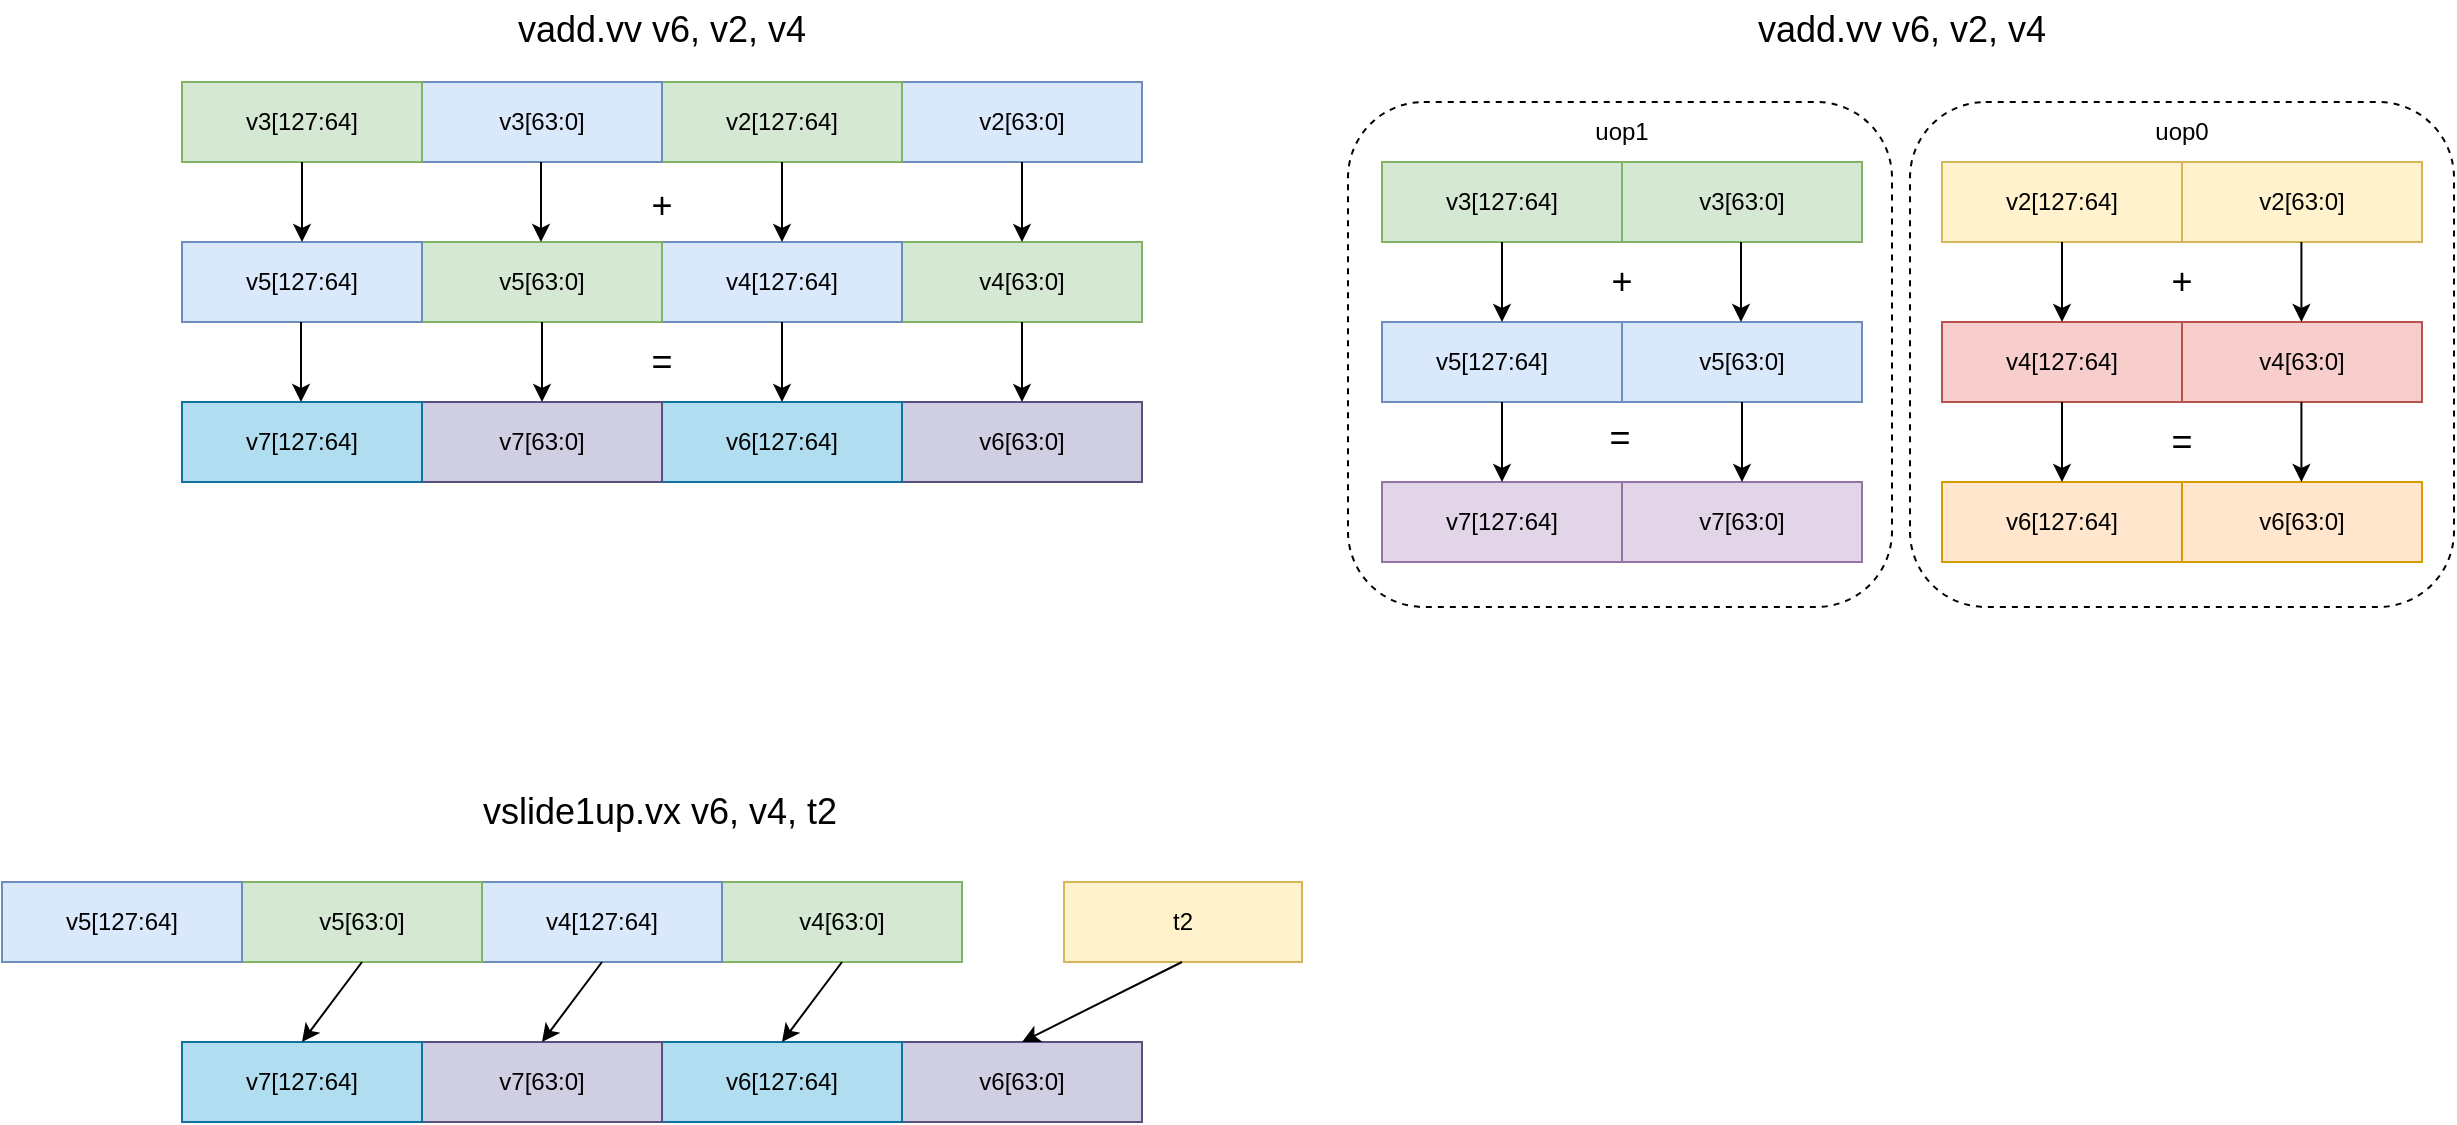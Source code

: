 <mxfile version="21.6.8" type="github">
  <diagram name="第 1 页" id="FMDYcHruHx87ImfanRCs">
    <mxGraphModel dx="965" dy="545" grid="0" gridSize="10" guides="1" tooltips="1" connect="1" arrows="1" fold="1" page="0" pageScale="1" pageWidth="827" pageHeight="1169" math="0" shadow="0">
      <root>
        <mxCell id="0" />
        <mxCell id="1" parent="0" />
        <mxCell id="wy_IWel_Dc7Mo03PEmRR-122" value="" style="rounded=1;whiteSpace=wrap;html=1;dashed=1;" vertex="1" parent="1">
          <mxGeometry x="1024" y="130" width="272" height="252.5" as="geometry" />
        </mxCell>
        <mxCell id="wy_IWel_Dc7Mo03PEmRR-105" value="" style="rounded=1;whiteSpace=wrap;html=1;dashed=1;" vertex="1" parent="1">
          <mxGeometry x="743" y="130" width="272" height="252.5" as="geometry" />
        </mxCell>
        <mxCell id="cZkUHqmXnmO7Fv6U_V5v-17" value="" style="rounded=0;whiteSpace=wrap;html=1;fillColor=#dae8fc;strokeColor=#6c8ebf;" parent="1" vertex="1">
          <mxGeometry x="520" y="120" width="120" height="40" as="geometry" />
        </mxCell>
        <mxCell id="cZkUHqmXnmO7Fv6U_V5v-18" value="" style="rounded=0;whiteSpace=wrap;html=1;fillColor=#d5e8d4;strokeColor=#82b366;" parent="1" vertex="1">
          <mxGeometry x="400" y="120" width="120" height="40" as="geometry" />
        </mxCell>
        <mxCell id="cZkUHqmXnmO7Fv6U_V5v-19" value="" style="rounded=0;whiteSpace=wrap;html=1;fillColor=#dae8fc;strokeColor=#6c8ebf;" parent="1" vertex="1">
          <mxGeometry x="280" y="120" width="120" height="40" as="geometry" />
        </mxCell>
        <mxCell id="cZkUHqmXnmO7Fv6U_V5v-20" value="" style="rounded=0;whiteSpace=wrap;html=1;fillColor=#d5e8d4;strokeColor=#82b366;" parent="1" vertex="1">
          <mxGeometry x="160" y="120" width="120" height="40" as="geometry" />
        </mxCell>
        <mxCell id="cZkUHqmXnmO7Fv6U_V5v-26" value="v3[127:64]" style="text;html=1;strokeColor=none;fillColor=none;align=center;verticalAlign=middle;whiteSpace=wrap;rounded=0;" parent="1" vertex="1">
          <mxGeometry x="190" y="125" width="60" height="30" as="geometry" />
        </mxCell>
        <mxCell id="cZkUHqmXnmO7Fv6U_V5v-30" value="v3[63:0]" style="text;html=1;strokeColor=none;fillColor=none;align=center;verticalAlign=middle;whiteSpace=wrap;rounded=0;" parent="1" vertex="1">
          <mxGeometry x="310" y="125" width="60" height="30" as="geometry" />
        </mxCell>
        <mxCell id="cZkUHqmXnmO7Fv6U_V5v-32" value="v2[127:64]" style="text;html=1;strokeColor=none;fillColor=none;align=center;verticalAlign=middle;whiteSpace=wrap;rounded=0;" parent="1" vertex="1">
          <mxGeometry x="430" y="125" width="60" height="30" as="geometry" />
        </mxCell>
        <mxCell id="cZkUHqmXnmO7Fv6U_V5v-34" value="v2[63:0]" style="text;html=1;strokeColor=none;fillColor=none;align=center;verticalAlign=middle;whiteSpace=wrap;rounded=0;" parent="1" vertex="1">
          <mxGeometry x="550" y="125" width="60" height="30" as="geometry" />
        </mxCell>
        <mxCell id="cZkUHqmXnmO7Fv6U_V5v-47" value="" style="rounded=0;whiteSpace=wrap;html=1;fillColor=#d5e8d4;strokeColor=#82b366;" parent="1" vertex="1">
          <mxGeometry x="520" y="200" width="120" height="40" as="geometry" />
        </mxCell>
        <mxCell id="cZkUHqmXnmO7Fv6U_V5v-48" value="" style="rounded=0;whiteSpace=wrap;html=1;fillColor=#dae8fc;strokeColor=#6c8ebf;" parent="1" vertex="1">
          <mxGeometry x="400" y="200" width="120" height="40" as="geometry" />
        </mxCell>
        <mxCell id="cZkUHqmXnmO7Fv6U_V5v-49" value="" style="rounded=0;whiteSpace=wrap;html=1;fillColor=#d5e8d4;strokeColor=#82b366;" parent="1" vertex="1">
          <mxGeometry x="280" y="200" width="120" height="40" as="geometry" />
        </mxCell>
        <mxCell id="cZkUHqmXnmO7Fv6U_V5v-50" value="" style="rounded=0;whiteSpace=wrap;html=1;fillColor=#dae8fc;strokeColor=#6c8ebf;" parent="1" vertex="1">
          <mxGeometry x="160" y="200" width="120" height="40" as="geometry" />
        </mxCell>
        <mxCell id="cZkUHqmXnmO7Fv6U_V5v-51" value="v5[127:64]" style="text;html=1;strokeColor=none;fillColor=none;align=center;verticalAlign=middle;whiteSpace=wrap;rounded=0;" parent="1" vertex="1">
          <mxGeometry x="190" y="205" width="60" height="30" as="geometry" />
        </mxCell>
        <mxCell id="cZkUHqmXnmO7Fv6U_V5v-52" value="v5[63:0]" style="text;html=1;strokeColor=none;fillColor=none;align=center;verticalAlign=middle;whiteSpace=wrap;rounded=0;" parent="1" vertex="1">
          <mxGeometry x="310" y="205" width="60" height="30" as="geometry" />
        </mxCell>
        <mxCell id="cZkUHqmXnmO7Fv6U_V5v-53" value="v4[127:64]" style="text;html=1;strokeColor=none;fillColor=none;align=center;verticalAlign=middle;whiteSpace=wrap;rounded=0;" parent="1" vertex="1">
          <mxGeometry x="430" y="205" width="60" height="30" as="geometry" />
        </mxCell>
        <mxCell id="cZkUHqmXnmO7Fv6U_V5v-54" value="v4[63:0]" style="text;html=1;strokeColor=none;fillColor=none;align=center;verticalAlign=middle;whiteSpace=wrap;rounded=0;" parent="1" vertex="1">
          <mxGeometry x="550" y="205" width="60" height="30" as="geometry" />
        </mxCell>
        <mxCell id="cZkUHqmXnmO7Fv6U_V5v-55" value="" style="rounded=0;whiteSpace=wrap;html=1;fillColor=#d0cee2;strokeColor=#56517e;" parent="1" vertex="1">
          <mxGeometry x="400" y="280" width="240" height="40" as="geometry" />
        </mxCell>
        <mxCell id="cZkUHqmXnmO7Fv6U_V5v-56" value="" style="rounded=0;whiteSpace=wrap;html=1;fillColor=#b1ddf0;strokeColor=#10739e;" parent="1" vertex="1">
          <mxGeometry x="400" y="280" width="120" height="40" as="geometry" />
        </mxCell>
        <mxCell id="cZkUHqmXnmO7Fv6U_V5v-57" value="" style="rounded=0;whiteSpace=wrap;html=1;fillColor=#d0cee2;strokeColor=#56517e;" parent="1" vertex="1">
          <mxGeometry x="280" y="280" width="120" height="40" as="geometry" />
        </mxCell>
        <mxCell id="cZkUHqmXnmO7Fv6U_V5v-58" value="" style="rounded=0;whiteSpace=wrap;html=1;fillColor=#b1ddf0;strokeColor=#10739e;" parent="1" vertex="1">
          <mxGeometry x="160" y="280" width="120" height="40" as="geometry" />
        </mxCell>
        <mxCell id="cZkUHqmXnmO7Fv6U_V5v-59" value="v7[127:64]" style="text;html=1;strokeColor=none;fillColor=none;align=center;verticalAlign=middle;whiteSpace=wrap;rounded=0;" parent="1" vertex="1">
          <mxGeometry x="190" y="285" width="60" height="30" as="geometry" />
        </mxCell>
        <mxCell id="cZkUHqmXnmO7Fv6U_V5v-60" value="v7[63:0]" style="text;html=1;strokeColor=none;fillColor=none;align=center;verticalAlign=middle;whiteSpace=wrap;rounded=0;" parent="1" vertex="1">
          <mxGeometry x="310" y="285" width="60" height="30" as="geometry" />
        </mxCell>
        <mxCell id="cZkUHqmXnmO7Fv6U_V5v-61" value="v6[127:64]" style="text;html=1;strokeColor=none;fillColor=none;align=center;verticalAlign=middle;whiteSpace=wrap;rounded=0;" parent="1" vertex="1">
          <mxGeometry x="430" y="285" width="60" height="30" as="geometry" />
        </mxCell>
        <mxCell id="cZkUHqmXnmO7Fv6U_V5v-62" value="v6[63:0]" style="text;html=1;strokeColor=none;fillColor=none;align=center;verticalAlign=middle;whiteSpace=wrap;rounded=0;" parent="1" vertex="1">
          <mxGeometry x="550" y="285" width="60" height="30" as="geometry" />
        </mxCell>
        <mxCell id="wy_IWel_Dc7Mo03PEmRR-1" value="&lt;font style=&quot;font-size: 18px;&quot;&gt;+&lt;/font&gt;" style="text;html=1;strokeColor=none;fillColor=none;align=center;verticalAlign=middle;whiteSpace=wrap;rounded=0;" vertex="1" parent="1">
          <mxGeometry x="370" y="167" width="60" height="30" as="geometry" />
        </mxCell>
        <mxCell id="wy_IWel_Dc7Mo03PEmRR-2" value="&lt;font style=&quot;font-size: 18px;&quot;&gt;=&lt;/font&gt;" style="text;html=1;strokeColor=none;fillColor=none;align=center;verticalAlign=middle;whiteSpace=wrap;rounded=0;" vertex="1" parent="1">
          <mxGeometry x="370" y="245" width="60" height="30" as="geometry" />
        </mxCell>
        <mxCell id="wy_IWel_Dc7Mo03PEmRR-4" value="&lt;font style=&quot;font-size: 18px;&quot;&gt;vadd.vv v6, v2, v4&lt;/font&gt;" style="text;html=1;strokeColor=none;fillColor=none;align=center;verticalAlign=middle;whiteSpace=wrap;rounded=0;" vertex="1" parent="1">
          <mxGeometry x="310" y="79" width="180" height="30" as="geometry" />
        </mxCell>
        <mxCell id="wy_IWel_Dc7Mo03PEmRR-19" value="" style="endArrow=classic;html=1;rounded=0;exitX=0.5;exitY=1;exitDx=0;exitDy=0;" edge="1" parent="1" source="cZkUHqmXnmO7Fv6U_V5v-20">
          <mxGeometry width="50" height="50" relative="1" as="geometry">
            <mxPoint x="800" y="610" as="sourcePoint" />
            <mxPoint x="220" y="200" as="targetPoint" />
          </mxGeometry>
        </mxCell>
        <mxCell id="wy_IWel_Dc7Mo03PEmRR-20" value="" style="endArrow=classic;html=1;rounded=0;exitX=0.5;exitY=1;exitDx=0;exitDy=0;" edge="1" parent="1">
          <mxGeometry width="50" height="50" relative="1" as="geometry">
            <mxPoint x="219.5" y="240" as="sourcePoint" />
            <mxPoint x="219.5" y="280" as="targetPoint" />
          </mxGeometry>
        </mxCell>
        <mxCell id="wy_IWel_Dc7Mo03PEmRR-21" value="" style="endArrow=classic;html=1;rounded=0;exitX=0.5;exitY=1;exitDx=0;exitDy=0;" edge="1" parent="1">
          <mxGeometry width="50" height="50" relative="1" as="geometry">
            <mxPoint x="339.5" y="160" as="sourcePoint" />
            <mxPoint x="339.5" y="200" as="targetPoint" />
          </mxGeometry>
        </mxCell>
        <mxCell id="wy_IWel_Dc7Mo03PEmRR-24" value="" style="endArrow=classic;html=1;rounded=0;exitX=0.5;exitY=1;exitDx=0;exitDy=0;entryX=0.5;entryY=0;entryDx=0;entryDy=0;" edge="1" parent="1" source="cZkUHqmXnmO7Fv6U_V5v-49" target="cZkUHqmXnmO7Fv6U_V5v-57">
          <mxGeometry width="50" height="50" relative="1" as="geometry">
            <mxPoint x="260" y="200" as="sourcePoint" />
            <mxPoint x="260" y="240" as="targetPoint" />
          </mxGeometry>
        </mxCell>
        <mxCell id="wy_IWel_Dc7Mo03PEmRR-25" value="" style="endArrow=classic;html=1;rounded=0;exitX=0.5;exitY=1;exitDx=0;exitDy=0;entryX=0.5;entryY=0;entryDx=0;entryDy=0;" edge="1" parent="1" source="cZkUHqmXnmO7Fv6U_V5v-18" target="cZkUHqmXnmO7Fv6U_V5v-48">
          <mxGeometry width="50" height="50" relative="1" as="geometry">
            <mxPoint x="349.5" y="170" as="sourcePoint" />
            <mxPoint x="349.5" y="210" as="targetPoint" />
          </mxGeometry>
        </mxCell>
        <mxCell id="wy_IWel_Dc7Mo03PEmRR-26" value="" style="endArrow=classic;html=1;rounded=0;exitX=0.5;exitY=1;exitDx=0;exitDy=0;entryX=0.5;entryY=0;entryDx=0;entryDy=0;" edge="1" parent="1" source="cZkUHqmXnmO7Fv6U_V5v-17" target="cZkUHqmXnmO7Fv6U_V5v-47">
          <mxGeometry width="50" height="50" relative="1" as="geometry">
            <mxPoint x="470" y="170" as="sourcePoint" />
            <mxPoint x="470" y="210" as="targetPoint" />
          </mxGeometry>
        </mxCell>
        <mxCell id="wy_IWel_Dc7Mo03PEmRR-27" value="" style="endArrow=classic;html=1;rounded=0;exitX=0.5;exitY=1;exitDx=0;exitDy=0;entryX=0.5;entryY=0;entryDx=0;entryDy=0;" edge="1" parent="1" source="cZkUHqmXnmO7Fv6U_V5v-48" target="cZkUHqmXnmO7Fv6U_V5v-56">
          <mxGeometry width="50" height="50" relative="1" as="geometry">
            <mxPoint x="590" y="170" as="sourcePoint" />
            <mxPoint x="590" y="210" as="targetPoint" />
          </mxGeometry>
        </mxCell>
        <mxCell id="wy_IWel_Dc7Mo03PEmRR-28" value="" style="endArrow=classic;html=1;rounded=0;exitX=0.5;exitY=1;exitDx=0;exitDy=0;entryX=0.75;entryY=0;entryDx=0;entryDy=0;" edge="1" parent="1" source="cZkUHqmXnmO7Fv6U_V5v-47" target="cZkUHqmXnmO7Fv6U_V5v-55">
          <mxGeometry width="50" height="50" relative="1" as="geometry">
            <mxPoint x="470" y="245" as="sourcePoint" />
            <mxPoint x="470" y="290" as="targetPoint" />
          </mxGeometry>
        </mxCell>
        <mxCell id="wy_IWel_Dc7Mo03PEmRR-37" value="" style="rounded=0;whiteSpace=wrap;html=1;fillColor=#d5e8d4;strokeColor=#82b366;" vertex="1" parent="1">
          <mxGeometry x="430" y="520" width="120" height="40" as="geometry" />
        </mxCell>
        <mxCell id="wy_IWel_Dc7Mo03PEmRR-38" value="" style="rounded=0;whiteSpace=wrap;html=1;fillColor=#dae8fc;strokeColor=#6c8ebf;" vertex="1" parent="1">
          <mxGeometry x="310" y="520" width="120" height="40" as="geometry" />
        </mxCell>
        <mxCell id="wy_IWel_Dc7Mo03PEmRR-39" value="" style="rounded=0;whiteSpace=wrap;html=1;fillColor=#d5e8d4;strokeColor=#82b366;" vertex="1" parent="1">
          <mxGeometry x="190" y="520" width="120" height="40" as="geometry" />
        </mxCell>
        <mxCell id="wy_IWel_Dc7Mo03PEmRR-40" value="" style="rounded=0;whiteSpace=wrap;html=1;fillColor=#dae8fc;strokeColor=#6c8ebf;" vertex="1" parent="1">
          <mxGeometry x="70" y="520" width="120" height="40" as="geometry" />
        </mxCell>
        <mxCell id="wy_IWel_Dc7Mo03PEmRR-41" value="v5[127:64]" style="text;html=1;strokeColor=none;fillColor=none;align=center;verticalAlign=middle;whiteSpace=wrap;rounded=0;" vertex="1" parent="1">
          <mxGeometry x="100" y="525" width="60" height="30" as="geometry" />
        </mxCell>
        <mxCell id="wy_IWel_Dc7Mo03PEmRR-42" value="v5[63:0]" style="text;html=1;strokeColor=none;fillColor=none;align=center;verticalAlign=middle;whiteSpace=wrap;rounded=0;" vertex="1" parent="1">
          <mxGeometry x="220" y="525" width="60" height="30" as="geometry" />
        </mxCell>
        <mxCell id="wy_IWel_Dc7Mo03PEmRR-43" value="v4[127:64]" style="text;html=1;strokeColor=none;fillColor=none;align=center;verticalAlign=middle;whiteSpace=wrap;rounded=0;" vertex="1" parent="1">
          <mxGeometry x="340" y="525" width="60" height="30" as="geometry" />
        </mxCell>
        <mxCell id="wy_IWel_Dc7Mo03PEmRR-44" value="v4[63:0]" style="text;html=1;strokeColor=none;fillColor=none;align=center;verticalAlign=middle;whiteSpace=wrap;rounded=0;" vertex="1" parent="1">
          <mxGeometry x="460" y="525" width="60" height="30" as="geometry" />
        </mxCell>
        <mxCell id="wy_IWel_Dc7Mo03PEmRR-45" value="" style="rounded=0;whiteSpace=wrap;html=1;fillColor=#d0cee2;strokeColor=#56517e;" vertex="1" parent="1">
          <mxGeometry x="400" y="600" width="240" height="40" as="geometry" />
        </mxCell>
        <mxCell id="wy_IWel_Dc7Mo03PEmRR-46" value="" style="rounded=0;whiteSpace=wrap;html=1;fillColor=#b1ddf0;strokeColor=#10739e;" vertex="1" parent="1">
          <mxGeometry x="400" y="600" width="120" height="40" as="geometry" />
        </mxCell>
        <mxCell id="wy_IWel_Dc7Mo03PEmRR-47" value="" style="rounded=0;whiteSpace=wrap;html=1;fillColor=#d0cee2;strokeColor=#56517e;" vertex="1" parent="1">
          <mxGeometry x="280" y="600" width="120" height="40" as="geometry" />
        </mxCell>
        <mxCell id="wy_IWel_Dc7Mo03PEmRR-48" value="" style="rounded=0;whiteSpace=wrap;html=1;fillColor=#b1ddf0;strokeColor=#10739e;" vertex="1" parent="1">
          <mxGeometry x="160" y="600" width="120" height="40" as="geometry" />
        </mxCell>
        <mxCell id="wy_IWel_Dc7Mo03PEmRR-49" value="v7[127:64]" style="text;html=1;strokeColor=none;fillColor=none;align=center;verticalAlign=middle;whiteSpace=wrap;rounded=0;" vertex="1" parent="1">
          <mxGeometry x="190" y="605" width="60" height="30" as="geometry" />
        </mxCell>
        <mxCell id="wy_IWel_Dc7Mo03PEmRR-50" value="v7[63:0]" style="text;html=1;strokeColor=none;fillColor=none;align=center;verticalAlign=middle;whiteSpace=wrap;rounded=0;" vertex="1" parent="1">
          <mxGeometry x="310" y="605" width="60" height="30" as="geometry" />
        </mxCell>
        <mxCell id="wy_IWel_Dc7Mo03PEmRR-51" value="v6[127:64]" style="text;html=1;strokeColor=none;fillColor=none;align=center;verticalAlign=middle;whiteSpace=wrap;rounded=0;" vertex="1" parent="1">
          <mxGeometry x="430" y="605" width="60" height="30" as="geometry" />
        </mxCell>
        <mxCell id="wy_IWel_Dc7Mo03PEmRR-52" value="v6[63:0]" style="text;html=1;strokeColor=none;fillColor=none;align=center;verticalAlign=middle;whiteSpace=wrap;rounded=0;" vertex="1" parent="1">
          <mxGeometry x="550" y="605" width="60" height="30" as="geometry" />
        </mxCell>
        <mxCell id="wy_IWel_Dc7Mo03PEmRR-55" value="&lt;font style=&quot;font-size: 18px;&quot;&gt;vslide1up.vx v6, v4, t2&lt;/font&gt;" style="text;html=1;strokeColor=none;fillColor=none;align=center;verticalAlign=middle;whiteSpace=wrap;rounded=0;" vertex="1" parent="1">
          <mxGeometry x="280" y="470" width="238" height="30" as="geometry" />
        </mxCell>
        <mxCell id="wy_IWel_Dc7Mo03PEmRR-59" value="" style="endArrow=classic;html=1;rounded=0;exitX=0.5;exitY=1;exitDx=0;exitDy=0;entryX=0.5;entryY=0;entryDx=0;entryDy=0;" edge="1" parent="1" source="wy_IWel_Dc7Mo03PEmRR-39" target="wy_IWel_Dc7Mo03PEmRR-48">
          <mxGeometry width="50" height="50" relative="1" as="geometry">
            <mxPoint x="260" y="520" as="sourcePoint" />
            <mxPoint x="260" y="560" as="targetPoint" />
          </mxGeometry>
        </mxCell>
        <mxCell id="wy_IWel_Dc7Mo03PEmRR-62" value="" style="endArrow=classic;html=1;rounded=0;exitX=0.5;exitY=1;exitDx=0;exitDy=0;entryX=0.5;entryY=0;entryDx=0;entryDy=0;" edge="1" parent="1" source="wy_IWel_Dc7Mo03PEmRR-38" target="wy_IWel_Dc7Mo03PEmRR-47">
          <mxGeometry width="50" height="50" relative="1" as="geometry">
            <mxPoint x="590" y="490" as="sourcePoint" />
            <mxPoint x="590" y="530" as="targetPoint" />
          </mxGeometry>
        </mxCell>
        <mxCell id="wy_IWel_Dc7Mo03PEmRR-63" value="" style="endArrow=classic;html=1;rounded=0;exitX=0.5;exitY=1;exitDx=0;exitDy=0;entryX=0.5;entryY=0;entryDx=0;entryDy=0;" edge="1" parent="1" source="wy_IWel_Dc7Mo03PEmRR-37" target="wy_IWel_Dc7Mo03PEmRR-46">
          <mxGeometry width="50" height="50" relative="1" as="geometry">
            <mxPoint x="470" y="565" as="sourcePoint" />
            <mxPoint x="470" y="610" as="targetPoint" />
          </mxGeometry>
        </mxCell>
        <mxCell id="wy_IWel_Dc7Mo03PEmRR-66" value="t2" style="rounded=0;whiteSpace=wrap;html=1;fillColor=#fff2cc;strokeColor=#d6b656;" vertex="1" parent="1">
          <mxGeometry x="601" y="520" width="119" height="40" as="geometry" />
        </mxCell>
        <mxCell id="wy_IWel_Dc7Mo03PEmRR-67" value="" style="endArrow=classic;html=1;rounded=0;entryX=0.75;entryY=0;entryDx=0;entryDy=0;" edge="1" parent="1" target="wy_IWel_Dc7Mo03PEmRR-45">
          <mxGeometry width="50" height="50" relative="1" as="geometry">
            <mxPoint x="660" y="560" as="sourcePoint" />
            <mxPoint x="420" y="390" as="targetPoint" />
          </mxGeometry>
        </mxCell>
        <mxCell id="wy_IWel_Dc7Mo03PEmRR-68" value="" style="rounded=0;whiteSpace=wrap;html=1;fillColor=#fff2cc;strokeColor=#d6b656;" vertex="1" parent="1">
          <mxGeometry x="1160" y="160" width="120" height="40" as="geometry" />
        </mxCell>
        <mxCell id="wy_IWel_Dc7Mo03PEmRR-69" value="" style="rounded=0;whiteSpace=wrap;html=1;fillColor=#fff2cc;strokeColor=#d6b656;" vertex="1" parent="1">
          <mxGeometry x="1040" y="160" width="120" height="40" as="geometry" />
        </mxCell>
        <mxCell id="wy_IWel_Dc7Mo03PEmRR-70" value="" style="rounded=0;whiteSpace=wrap;html=1;fillColor=#d5e8d4;strokeColor=#82b366;" vertex="1" parent="1">
          <mxGeometry x="880" y="160" width="120" height="40" as="geometry" />
        </mxCell>
        <mxCell id="wy_IWel_Dc7Mo03PEmRR-71" value="" style="rounded=0;whiteSpace=wrap;html=1;fillColor=#d5e8d4;strokeColor=#82b366;" vertex="1" parent="1">
          <mxGeometry x="760" y="160" width="120" height="40" as="geometry" />
        </mxCell>
        <mxCell id="wy_IWel_Dc7Mo03PEmRR-72" value="v3[127:64]" style="text;html=1;strokeColor=none;fillColor=none;align=center;verticalAlign=middle;whiteSpace=wrap;rounded=0;" vertex="1" parent="1">
          <mxGeometry x="790" y="165" width="60" height="30" as="geometry" />
        </mxCell>
        <mxCell id="wy_IWel_Dc7Mo03PEmRR-73" value="v3[63:0]" style="text;html=1;strokeColor=none;fillColor=none;align=center;verticalAlign=middle;whiteSpace=wrap;rounded=0;" vertex="1" parent="1">
          <mxGeometry x="910" y="165" width="60" height="30" as="geometry" />
        </mxCell>
        <mxCell id="wy_IWel_Dc7Mo03PEmRR-74" value="v2[127:64]" style="text;html=1;strokeColor=none;fillColor=none;align=center;verticalAlign=middle;whiteSpace=wrap;rounded=0;" vertex="1" parent="1">
          <mxGeometry x="1070" y="165" width="60" height="30" as="geometry" />
        </mxCell>
        <mxCell id="wy_IWel_Dc7Mo03PEmRR-75" value="v2[63:0]" style="text;html=1;strokeColor=none;fillColor=none;align=center;verticalAlign=middle;whiteSpace=wrap;rounded=0;" vertex="1" parent="1">
          <mxGeometry x="1190" y="165" width="60" height="30" as="geometry" />
        </mxCell>
        <mxCell id="wy_IWel_Dc7Mo03PEmRR-76" value="" style="rounded=0;whiteSpace=wrap;html=1;fillColor=#f8cecc;strokeColor=#b85450;" vertex="1" parent="1">
          <mxGeometry x="1160" y="240" width="120" height="40" as="geometry" />
        </mxCell>
        <mxCell id="wy_IWel_Dc7Mo03PEmRR-77" value="" style="rounded=0;whiteSpace=wrap;html=1;fillColor=#f8cecc;strokeColor=#b85450;" vertex="1" parent="1">
          <mxGeometry x="1040" y="240" width="120" height="40" as="geometry" />
        </mxCell>
        <mxCell id="wy_IWel_Dc7Mo03PEmRR-78" value="" style="rounded=0;whiteSpace=wrap;html=1;fillColor=#dae8fc;strokeColor=#6c8ebf;" vertex="1" parent="1">
          <mxGeometry x="880" y="240" width="120" height="40" as="geometry" />
        </mxCell>
        <mxCell id="wy_IWel_Dc7Mo03PEmRR-79" value="" style="rounded=0;whiteSpace=wrap;html=1;fillColor=#dae8fc;strokeColor=#6c8ebf;" vertex="1" parent="1">
          <mxGeometry x="760" y="240" width="120" height="40" as="geometry" />
        </mxCell>
        <mxCell id="wy_IWel_Dc7Mo03PEmRR-80" value="v5[127:64]" style="text;html=1;strokeColor=none;fillColor=none;align=center;verticalAlign=middle;whiteSpace=wrap;rounded=0;" vertex="1" parent="1">
          <mxGeometry x="785" y="245" width="60" height="30" as="geometry" />
        </mxCell>
        <mxCell id="wy_IWel_Dc7Mo03PEmRR-81" value="v5[63:0]" style="text;html=1;strokeColor=none;fillColor=none;align=center;verticalAlign=middle;whiteSpace=wrap;rounded=0;" vertex="1" parent="1">
          <mxGeometry x="910" y="245" width="60" height="30" as="geometry" />
        </mxCell>
        <mxCell id="wy_IWel_Dc7Mo03PEmRR-82" value="v4[127:64]" style="text;html=1;strokeColor=none;fillColor=none;align=center;verticalAlign=middle;whiteSpace=wrap;rounded=0;" vertex="1" parent="1">
          <mxGeometry x="1070" y="247.5" width="60" height="25" as="geometry" />
        </mxCell>
        <mxCell id="wy_IWel_Dc7Mo03PEmRR-83" value="v4[63:0]" style="text;html=1;strokeColor=none;fillColor=none;align=center;verticalAlign=middle;whiteSpace=wrap;rounded=0;" vertex="1" parent="1">
          <mxGeometry x="1190" y="245" width="60" height="30" as="geometry" />
        </mxCell>
        <mxCell id="wy_IWel_Dc7Mo03PEmRR-84" value="" style="rounded=0;whiteSpace=wrap;html=1;fillColor=#ffe6cc;strokeColor=#d79b00;" vertex="1" parent="1">
          <mxGeometry x="1160" y="320" width="120" height="40" as="geometry" />
        </mxCell>
        <mxCell id="wy_IWel_Dc7Mo03PEmRR-85" value="" style="rounded=0;whiteSpace=wrap;html=1;fillColor=#ffe6cc;strokeColor=#d79b00;" vertex="1" parent="1">
          <mxGeometry x="1040" y="320" width="120" height="40" as="geometry" />
        </mxCell>
        <mxCell id="wy_IWel_Dc7Mo03PEmRR-86" value="" style="rounded=0;whiteSpace=wrap;html=1;fillColor=#e1d5e7;strokeColor=#9673a6;" vertex="1" parent="1">
          <mxGeometry x="880" y="320" width="120" height="40" as="geometry" />
        </mxCell>
        <mxCell id="wy_IWel_Dc7Mo03PEmRR-87" value="" style="rounded=0;whiteSpace=wrap;html=1;fillColor=#e1d5e7;strokeColor=#9673a6;" vertex="1" parent="1">
          <mxGeometry x="760" y="320" width="120" height="40" as="geometry" />
        </mxCell>
        <mxCell id="wy_IWel_Dc7Mo03PEmRR-88" value="v7[127:64]" style="text;html=1;strokeColor=none;fillColor=none;align=center;verticalAlign=middle;whiteSpace=wrap;rounded=0;" vertex="1" parent="1">
          <mxGeometry x="790" y="325" width="60" height="30" as="geometry" />
        </mxCell>
        <mxCell id="wy_IWel_Dc7Mo03PEmRR-89" value="v7[63:0]" style="text;html=1;strokeColor=none;fillColor=none;align=center;verticalAlign=middle;whiteSpace=wrap;rounded=0;" vertex="1" parent="1">
          <mxGeometry x="910" y="325" width="60" height="30" as="geometry" />
        </mxCell>
        <mxCell id="wy_IWel_Dc7Mo03PEmRR-90" value="v6[127:64]" style="text;html=1;strokeColor=none;fillColor=none;align=center;verticalAlign=middle;whiteSpace=wrap;rounded=0;" vertex="1" parent="1">
          <mxGeometry x="1070" y="325" width="60" height="30" as="geometry" />
        </mxCell>
        <mxCell id="wy_IWel_Dc7Mo03PEmRR-91" value="v6[63:0]" style="text;html=1;strokeColor=none;fillColor=none;align=center;verticalAlign=middle;whiteSpace=wrap;rounded=0;" vertex="1" parent="1">
          <mxGeometry x="1190" y="325" width="60" height="30" as="geometry" />
        </mxCell>
        <mxCell id="wy_IWel_Dc7Mo03PEmRR-94" value="&lt;font style=&quot;font-size: 18px;&quot;&gt;vadd.vv v6, v2, v4&lt;/font&gt;" style="text;html=1;strokeColor=none;fillColor=none;align=center;verticalAlign=middle;whiteSpace=wrap;rounded=0;" vertex="1" parent="1">
          <mxGeometry x="930" y="79" width="180" height="30" as="geometry" />
        </mxCell>
        <mxCell id="wy_IWel_Dc7Mo03PEmRR-95" value="" style="endArrow=classic;html=1;rounded=0;exitX=0.5;exitY=1;exitDx=0;exitDy=0;entryX=0.5;entryY=0;entryDx=0;entryDy=0;" edge="1" parent="1" source="wy_IWel_Dc7Mo03PEmRR-71" target="wy_IWel_Dc7Mo03PEmRR-79">
          <mxGeometry width="50" height="50" relative="1" as="geometry">
            <mxPoint x="1360" y="650" as="sourcePoint" />
            <mxPoint x="780" y="240" as="targetPoint" />
          </mxGeometry>
        </mxCell>
        <mxCell id="wy_IWel_Dc7Mo03PEmRR-96" value="" style="endArrow=classic;html=1;rounded=0;exitX=0.5;exitY=1;exitDx=0;exitDy=0;entryX=0.5;entryY=0;entryDx=0;entryDy=0;" edge="1" parent="1" source="wy_IWel_Dc7Mo03PEmRR-79" target="wy_IWel_Dc7Mo03PEmRR-87">
          <mxGeometry width="50" height="50" relative="1" as="geometry">
            <mxPoint x="779.5" y="280" as="sourcePoint" />
            <mxPoint x="779.5" y="320" as="targetPoint" />
          </mxGeometry>
        </mxCell>
        <mxCell id="wy_IWel_Dc7Mo03PEmRR-97" value="" style="endArrow=classic;html=1;rounded=0;exitX=0.5;exitY=1;exitDx=0;exitDy=0;" edge="1" parent="1">
          <mxGeometry width="50" height="50" relative="1" as="geometry">
            <mxPoint x="939.5" y="200" as="sourcePoint" />
            <mxPoint x="939.5" y="240" as="targetPoint" />
          </mxGeometry>
        </mxCell>
        <mxCell id="wy_IWel_Dc7Mo03PEmRR-98" value="" style="endArrow=classic;html=1;rounded=0;exitX=0.5;exitY=1;exitDx=0;exitDy=0;entryX=0.5;entryY=0;entryDx=0;entryDy=0;" edge="1" parent="1" source="wy_IWel_Dc7Mo03PEmRR-78" target="wy_IWel_Dc7Mo03PEmRR-86">
          <mxGeometry width="50" height="50" relative="1" as="geometry">
            <mxPoint x="860" y="240" as="sourcePoint" />
            <mxPoint x="860" y="280" as="targetPoint" />
          </mxGeometry>
        </mxCell>
        <mxCell id="wy_IWel_Dc7Mo03PEmRR-99" value="" style="endArrow=classic;html=1;rounded=0;exitX=0.5;exitY=1;exitDx=0;exitDy=0;entryX=0.5;entryY=0;entryDx=0;entryDy=0;" edge="1" parent="1" source="wy_IWel_Dc7Mo03PEmRR-69" target="wy_IWel_Dc7Mo03PEmRR-77">
          <mxGeometry width="50" height="50" relative="1" as="geometry">
            <mxPoint x="989.5" y="210" as="sourcePoint" />
            <mxPoint x="989.5" y="250" as="targetPoint" />
          </mxGeometry>
        </mxCell>
        <mxCell id="wy_IWel_Dc7Mo03PEmRR-100" value="" style="endArrow=classic;html=1;rounded=0;exitX=0.5;exitY=1;exitDx=0;exitDy=0;entryX=0.5;entryY=0;entryDx=0;entryDy=0;" edge="1" parent="1">
          <mxGeometry width="50" height="50" relative="1" as="geometry">
            <mxPoint x="1219.71" y="200" as="sourcePoint" />
            <mxPoint x="1219.71" y="240" as="targetPoint" />
          </mxGeometry>
        </mxCell>
        <mxCell id="wy_IWel_Dc7Mo03PEmRR-101" value="" style="endArrow=classic;html=1;rounded=0;exitX=0.5;exitY=1;exitDx=0;exitDy=0;entryX=0.5;entryY=0;entryDx=0;entryDy=0;" edge="1" parent="1" source="wy_IWel_Dc7Mo03PEmRR-77" target="wy_IWel_Dc7Mo03PEmRR-85">
          <mxGeometry width="50" height="50" relative="1" as="geometry">
            <mxPoint x="1230" y="210" as="sourcePoint" />
            <mxPoint x="1230" y="250" as="targetPoint" />
          </mxGeometry>
        </mxCell>
        <mxCell id="wy_IWel_Dc7Mo03PEmRR-102" value="" style="endArrow=classic;html=1;rounded=0;exitX=0.5;exitY=1;exitDx=0;exitDy=0;entryX=0.75;entryY=0;entryDx=0;entryDy=0;" edge="1" parent="1">
          <mxGeometry width="50" height="50" relative="1" as="geometry">
            <mxPoint x="1219.71" y="280" as="sourcePoint" />
            <mxPoint x="1219.71" y="320" as="targetPoint" />
          </mxGeometry>
        </mxCell>
        <mxCell id="wy_IWel_Dc7Mo03PEmRR-109" value="uop1" style="text;html=1;strokeColor=none;fillColor=none;align=center;verticalAlign=middle;whiteSpace=wrap;rounded=0;" vertex="1" parent="1">
          <mxGeometry x="850" y="130" width="60" height="30" as="geometry" />
        </mxCell>
        <mxCell id="wy_IWel_Dc7Mo03PEmRR-111" value="uop0" style="text;html=1;strokeColor=none;fillColor=none;align=center;verticalAlign=middle;whiteSpace=wrap;rounded=0;" vertex="1" parent="1">
          <mxGeometry x="1130" y="130" width="60" height="30" as="geometry" />
        </mxCell>
        <mxCell id="wy_IWel_Dc7Mo03PEmRR-112" value="&lt;font style=&quot;font-size: 18px;&quot;&gt;+&lt;/font&gt;" style="text;html=1;strokeColor=none;fillColor=none;align=center;verticalAlign=middle;whiteSpace=wrap;rounded=0;" vertex="1" parent="1">
          <mxGeometry x="850" y="205" width="60" height="30" as="geometry" />
        </mxCell>
        <mxCell id="wy_IWel_Dc7Mo03PEmRR-113" value="&lt;font style=&quot;font-size: 18px;&quot;&gt;=&lt;/font&gt;" style="text;html=1;strokeColor=none;fillColor=none;align=center;verticalAlign=middle;whiteSpace=wrap;rounded=0;" vertex="1" parent="1">
          <mxGeometry x="849" y="283" width="60" height="30" as="geometry" />
        </mxCell>
        <mxCell id="wy_IWel_Dc7Mo03PEmRR-115" value="&lt;font style=&quot;font-size: 18px;&quot;&gt;=&lt;/font&gt;" style="text;html=1;strokeColor=none;fillColor=none;align=center;verticalAlign=middle;whiteSpace=wrap;rounded=0;" vertex="1" parent="1">
          <mxGeometry x="1130" y="285" width="60" height="30" as="geometry" />
        </mxCell>
        <mxCell id="wy_IWel_Dc7Mo03PEmRR-116" value="&lt;font style=&quot;font-size: 18px;&quot;&gt;+&lt;/font&gt;" style="text;html=1;strokeColor=none;fillColor=none;align=center;verticalAlign=middle;whiteSpace=wrap;rounded=0;" vertex="1" parent="1">
          <mxGeometry x="1130" y="205" width="60" height="30" as="geometry" />
        </mxCell>
      </root>
    </mxGraphModel>
  </diagram>
</mxfile>
